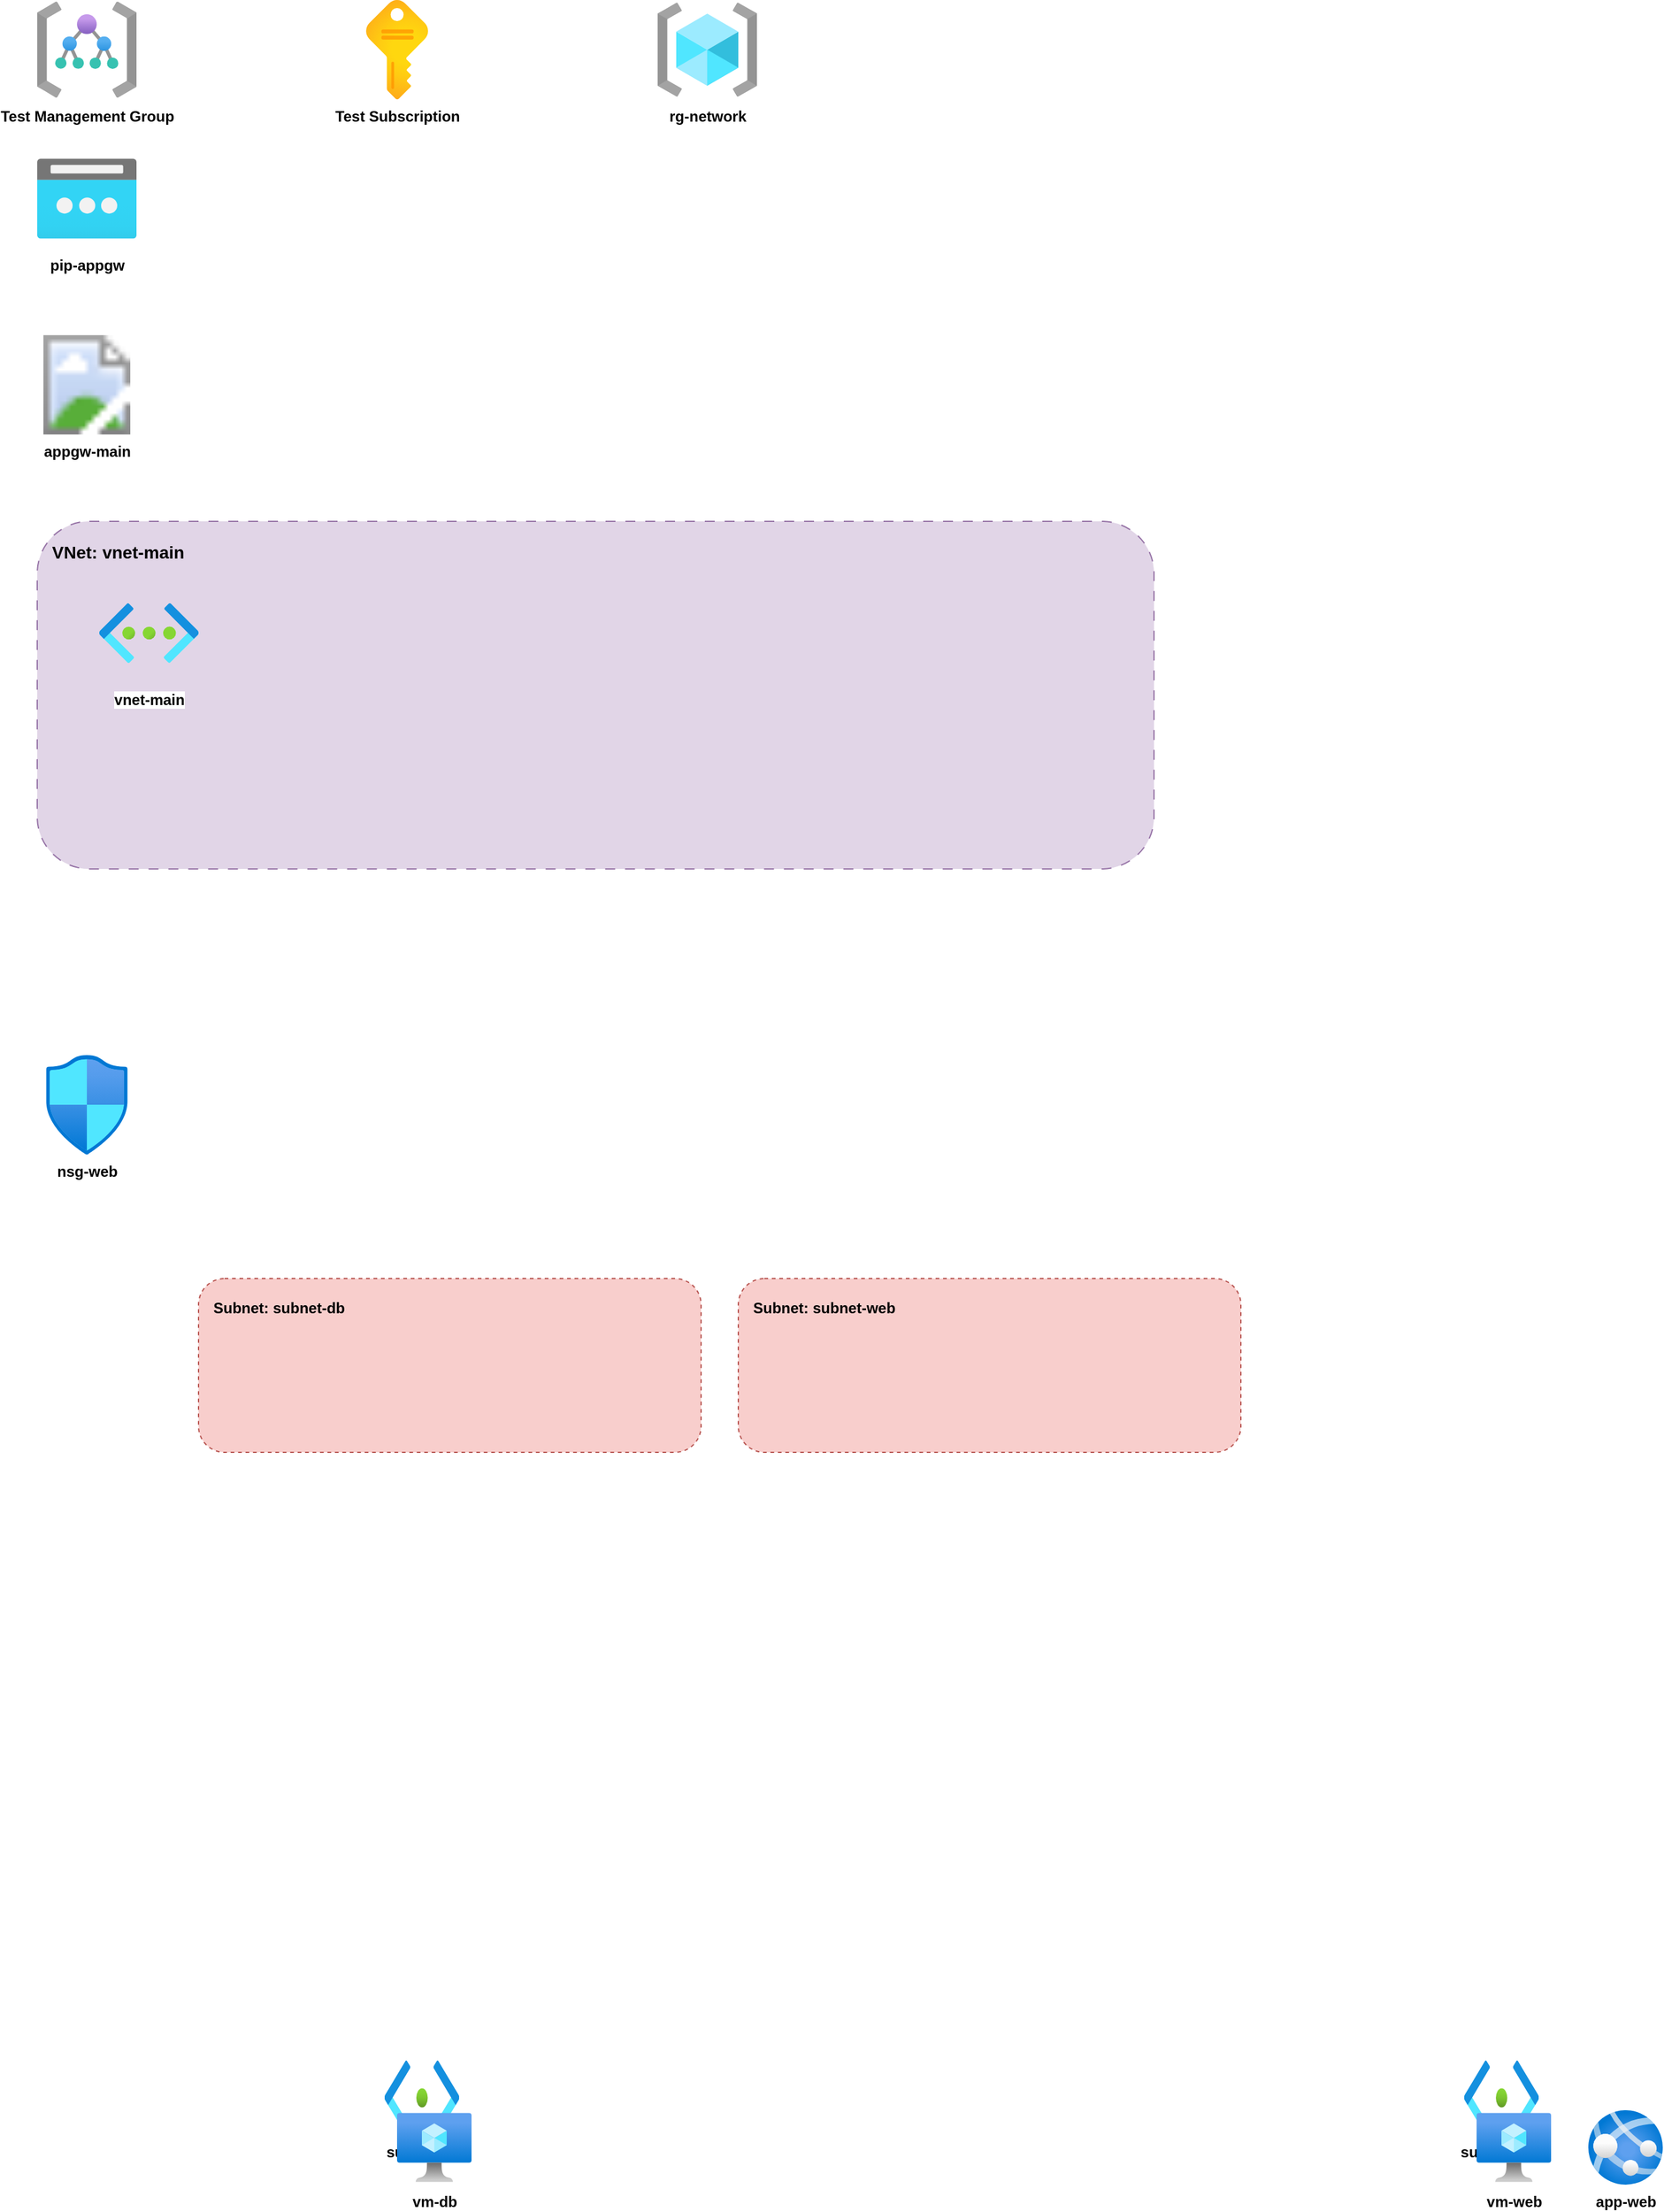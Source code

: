 <?xml version="1.0" ?>
<mxfile>
  <diagram id="main-diagram" name="Azure Infrastructure">
    <mxGraphModel dx="2500" dy="2000" grid="1" gridSize="10" guides="1" tooltips="1" connect="1" arrows="1" fold="1" page="1" pageScale="1" pageWidth="4681" pageHeight="3300">
      <root>
        <mxCell id="0"/>
        <mxCell id="1" parent="0"/>
        <mxCell id="group_vnet_0" style="container=1;collapsible=1;recursiveResize=0;rounded=1;whiteSpace=wrap;html=1;fillColor=#e1d5e7;strokeColor=#9673a6;dashed=1;dashPattern=8 8;fontSize=14;fontStyle=1;align=left;verticalAlign=top;spacingLeft=10;spacingTop=10;" parent="1" vertex="1">
          <mxGeometry x="100" y="520" width="900" height="280" as="geometry"/>
          <object label="VNet: vnet-main" as="value"/>
        </mxCell>
        <mxCell id="group_subnet_0" style="container=1;collapsible=1;recursiveResize=0;rounded=1;whiteSpace=wrap;html=1;fillColor=#f8cecc;strokeColor=#b85450;dashed=1;fontSize=12;fontStyle=1;align=left;verticalAlign=top;spacingLeft=10;spacingTop=10;" parent="group_vnet_0" vertex="1">
          <mxGeometry x="130.0" y="610" width="405.0" height="140" as="geometry"/>
          <object label="Subnet: subnet-db" as="value"/>
        </mxCell>
        <mxCell id="group_subnet_1" style="container=1;collapsible=1;recursiveResize=0;rounded=1;whiteSpace=wrap;html=1;fillColor=#f8cecc;strokeColor=#b85450;dashed=1;fontSize=12;fontStyle=1;align=left;verticalAlign=top;spacingLeft=10;spacingTop=10;" parent="group_vnet_0" vertex="1">
          <mxGeometry x="565.0" y="610" width="405.0" height="140" as="geometry"/>
          <object label="Subnet: subnet-web" as="value"/>
        </mxCell>
        <mxCell id="node-0" style="image;aspect=fixed;html=1;points=[];align=center;fontSize=12;image=img/lib/azure2/general/Management_Groups.svg" parent="1" vertex="1">
          <mxGeometry x="100" y="100" width="80" height="80" as="geometry"/>
          <object label="&lt;b&gt;Test Management Group&lt;/b&gt;" as="value" type="Microsoft.Management/managementGroups"/>
        </mxCell>
        <mxCell id="node-1" style="image;aspect=fixed;html=1;points=[];align=center;fontSize=12;image=img/lib/azure2/general/Subscriptions.svg" parent="1" vertex="1">
          <mxGeometry x="350" y="100" width="80" height="80" as="geometry"/>
          <object label="&lt;b&gt;Test Subscription&lt;/b&gt;" as="value" type="Microsoft.Resources/subscriptions"/>
        </mxCell>
        <mxCell id="node-2" style="image;aspect=fixed;html=1;points=[];align=center;fontSize=12;image=img/lib/azure2/general/Resource_Groups.svg" parent="1" vertex="1">
          <mxGeometry x="600" y="100" width="80" height="80" as="geometry"/>
          <object label="&lt;b&gt;rg-network&lt;/b&gt;" as="value" type="Microsoft.Resources/subscriptions/resourcegroups"/>
        </mxCell>
        <mxCell id="node-3" style="image;aspect=fixed;html=1;points=[];align=center;fontSize=12;image=img/lib/azure2/networking/Virtual_Networks.svg" parent="1" vertex="1">
          <mxGeometry x="150" y="570" width="80" height="80" as="geometry"/>
          <object label="&lt;b&gt;vnet-main&lt;/b&gt;" as="value" type="Microsoft.Network/virtualNetworks"/>
        </mxCell>
        <mxCell id="node-4" style="image;aspect=fixed;html=1;points=[];align=center;fontSize=12;image=img/lib/azure2/networking/Subnet.svg" parent="group_subnet_1" vertex="1">
          <mxGeometry x="585.0" y="630" width="60" height="60" as="geometry"/>
          <object label="&lt;b&gt;subnet-web&lt;/b&gt;" as="value" type="Microsoft.Network/virtualNetworks/subnets"/>
        </mxCell>
        <mxCell id="node-5" style="image;aspect=fixed;html=1;points=[];align=center;fontSize=12;image=img/lib/azure2/networking/Subnet.svg" parent="group_subnet_0" vertex="1">
          <mxGeometry x="150.0" y="630" width="60" height="60" as="geometry"/>
          <object label="&lt;b&gt;subnet-db&lt;/b&gt;" as="value" type="Microsoft.Network/virtualNetworks/subnets"/>
        </mxCell>
        <mxCell id="node-6" style="image;aspect=fixed;html=1;points=[];align=center;fontSize=12;image=img/lib/azure2/networking/Application_Gateway.svg" parent="1" vertex="1">
          <mxGeometry x="100" y="370" width="80" height="80" as="geometry"/>
          <object label="&lt;b&gt;appgw-main&lt;/b&gt;" as="value" type="Microsoft.Network/applicationGateways"/>
        </mxCell>
        <mxCell id="node-7" style="image;aspect=fixed;html=1;points=[];align=center;fontSize=12;image=img/lib/azure2/networking/Public_IP_Addresses.svg" parent="1" vertex="1">
          <mxGeometry x="100" y="220" width="80" height="80" as="geometry"/>
          <object label="&lt;b&gt;pip-appgw&lt;/b&gt;" as="value" type="Microsoft.Network/publicIPAddresses"/>
        </mxCell>
        <mxCell id="node-8" style="image;aspect=fixed;html=1;points=[];align=center;fontSize=12;image=img/lib/azure2/compute/Virtual_Machine.svg" parent="group_subnet_1" vertex="1">
          <mxGeometry x="595.0" y="670" width="60" height="60" as="geometry"/>
          <object label="&lt;b&gt;vm-web&lt;/b&gt;" as="value" type="Microsoft.Compute/virtualMachines"/>
        </mxCell>
        <mxCell id="node-9" style="image;aspect=fixed;html=1;points=[];align=center;fontSize=12;image=img/lib/azure2/compute/Virtual_Machine.svg" parent="group_subnet_0" vertex="1">
          <mxGeometry x="160.0" y="670" width="60" height="60" as="geometry"/>
          <object label="&lt;b&gt;vm-db&lt;/b&gt;" as="value" type="Microsoft.Compute/virtualMachines"/>
        </mxCell>
        <mxCell id="node-10" style="image;aspect=fixed;html=1;points=[];align=center;fontSize=12;image=img/lib/azure2/compute/App_Services.svg" parent="group_subnet_1" vertex="1">
          <mxGeometry x="685.0" y="670" width="60" height="60" as="geometry"/>
          <object label="&lt;b&gt;app-web&lt;/b&gt;" as="value" type="Microsoft.Web/sites"/>
        </mxCell>
        <mxCell id="node-11" style="image;aspect=fixed;html=1;points=[];align=center;fontSize=12;image=img/lib/azure2/networking/Network_Security_Groups.svg" parent="1" vertex="1">
          <mxGeometry x="100" y="950" width="80" height="80" as="geometry"/>
          <object label="&lt;b&gt;nsg-web&lt;/b&gt;" as="value" type="Microsoft.Network/networkSecurityGroups"/>
        </mxCell>
      </root>
    </mxGraphModel>
  </diagram>
</mxfile>
